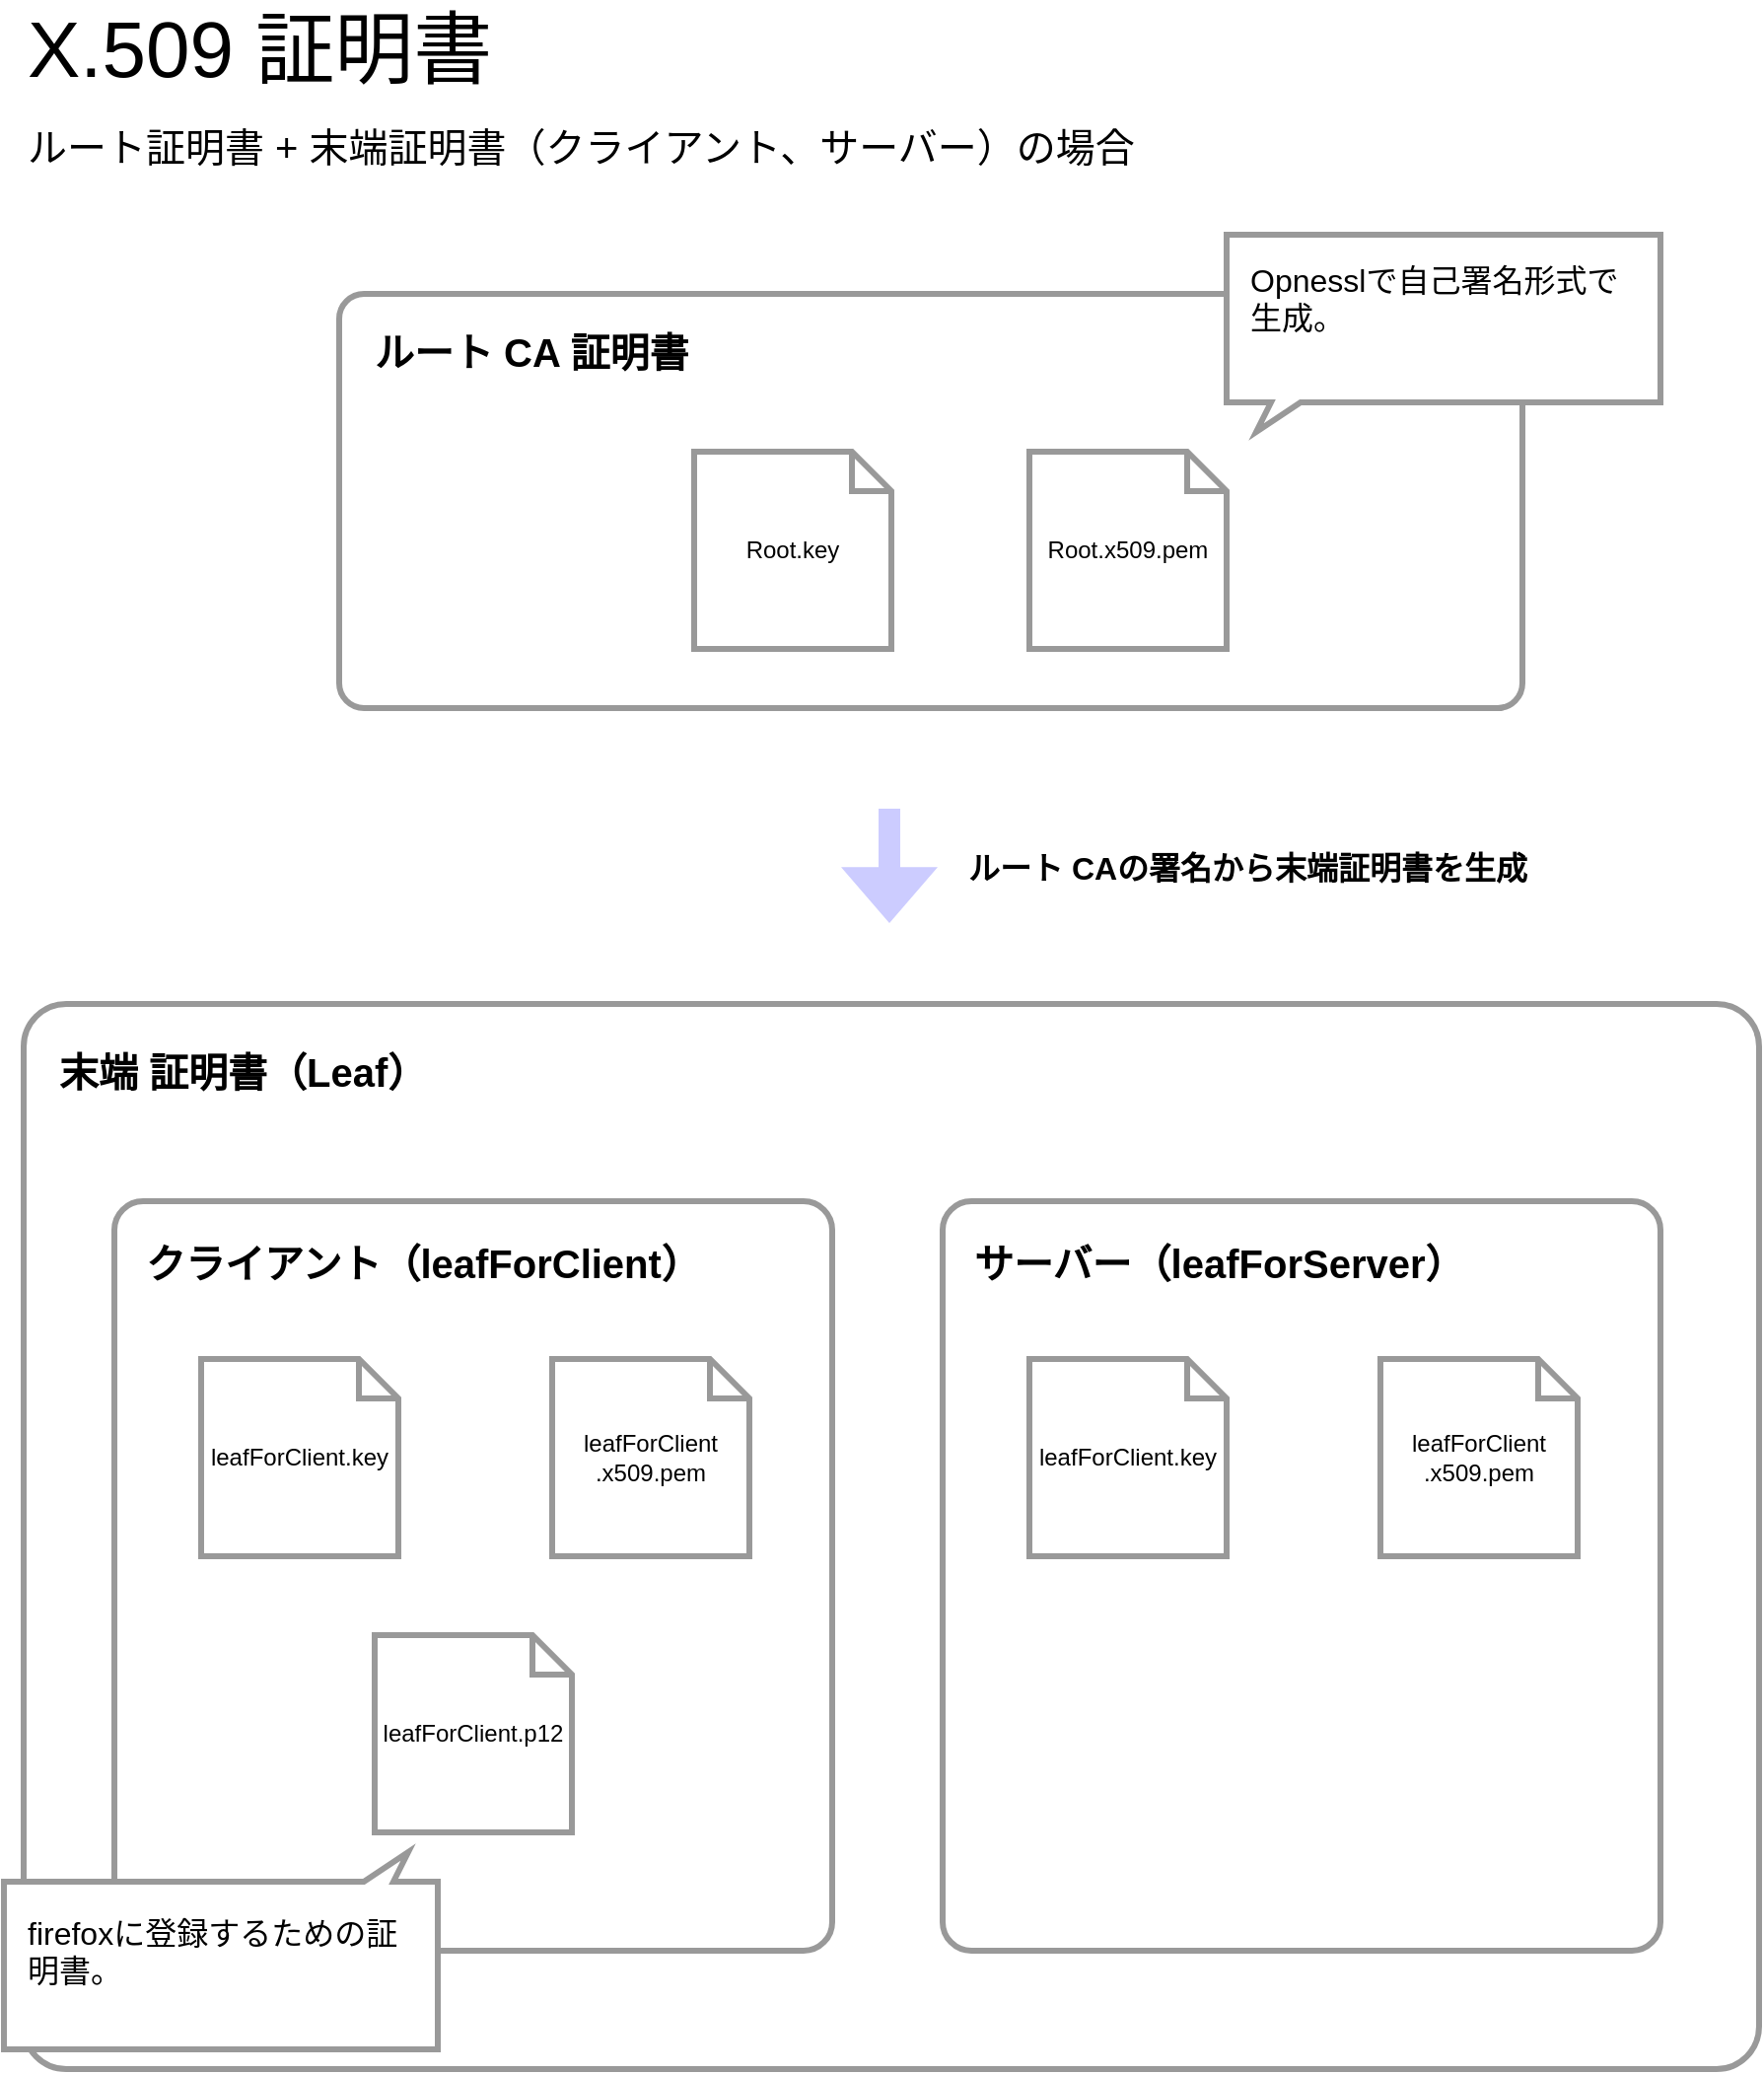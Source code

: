 <mxfile version="16.3.0" type="device" pages="2"><diagram id="Uni6EVD2hL0VL62BNWcF" name="生成"><mxGraphModel dx="1432" dy="849" grid="1" gridSize="10" guides="1" tooltips="1" connect="1" arrows="1" fold="1" page="1" pageScale="1" pageWidth="1920" pageHeight="1200" math="0" shadow="0"><root><mxCell id="0"/><mxCell id="1" parent="0"/><mxCell id="rpMDcDkNCgTwZLalgtcX-12" value="" style="rounded=1;whiteSpace=wrap;html=1;fontSize=20;fillColor=none;arcSize=4;strokeWidth=3;strokeColor=#999999;" vertex="1" parent="1"><mxGeometry x="126" y="650" width="364" height="380" as="geometry"/></mxCell><mxCell id="rpMDcDkNCgTwZLalgtcX-1" value="X.509 証明書" style="text;html=1;strokeColor=none;fillColor=none;align=left;verticalAlign=middle;whiteSpace=wrap;rounded=0;fontSize=40;" vertex="1" parent="1"><mxGeometry x="80" y="50" width="430" height="30" as="geometry"/></mxCell><mxCell id="rpMDcDkNCgTwZLalgtcX-2" value="ルート証明書 + 末端証明書（クライアント、サーバー）の場合" style="text;html=1;strokeColor=none;fillColor=none;align=left;verticalAlign=middle;whiteSpace=wrap;rounded=0;fontSize=20;" vertex="1" parent="1"><mxGeometry x="80" y="100" width="610" height="30" as="geometry"/></mxCell><mxCell id="rpMDcDkNCgTwZLalgtcX-3" value="" style="rounded=1;whiteSpace=wrap;html=1;fontSize=20;fillColor=none;arcSize=6;strokeWidth=3;strokeColor=#999999;" vertex="1" parent="1"><mxGeometry x="240" y="190" width="600" height="210" as="geometry"/></mxCell><mxCell id="rpMDcDkNCgTwZLalgtcX-4" value="ルート CA 証明書" style="text;html=1;strokeColor=none;fillColor=none;align=left;verticalAlign=middle;whiteSpace=wrap;rounded=0;fontSize=20;fontStyle=1" vertex="1" parent="1"><mxGeometry x="256" y="204" width="240" height="30" as="geometry"/></mxCell><mxCell id="rpMDcDkNCgTwZLalgtcX-6" value="" style="rounded=1;whiteSpace=wrap;html=1;fontSize=20;fillColor=none;arcSize=4;strokeWidth=3;strokeColor=#999999;movable=1;resizable=1;rotatable=1;deletable=1;editable=1;connectable=1;" vertex="1" parent="1"><mxGeometry x="80" y="550" width="880" height="540" as="geometry"/></mxCell><mxCell id="rpMDcDkNCgTwZLalgtcX-7" value="末端 証明書（Leaf）" style="text;html=1;strokeColor=none;fillColor=none;align=left;verticalAlign=middle;whiteSpace=wrap;rounded=0;fontSize=20;fontStyle=1" vertex="1" parent="1"><mxGeometry x="96" y="569" width="240" height="30" as="geometry"/></mxCell><mxCell id="rpMDcDkNCgTwZLalgtcX-9" value="Root.key" style="shape=note;size=20;whiteSpace=wrap;html=1;labelBackgroundColor=none;labelBorderColor=none;fontSize=12;strokeColor=#999999;strokeWidth=3;fillColor=default;" vertex="1" parent="1"><mxGeometry x="420" y="270" width="100" height="100" as="geometry"/></mxCell><mxCell id="rpMDcDkNCgTwZLalgtcX-10" value="Root.x509.pem" style="shape=note;size=20;whiteSpace=wrap;html=1;labelBackgroundColor=none;labelBorderColor=none;fontSize=12;strokeColor=#999999;strokeWidth=3;fillColor=default;" vertex="1" parent="1"><mxGeometry x="590" y="270" width="100" height="100" as="geometry"/></mxCell><mxCell id="rpMDcDkNCgTwZLalgtcX-11" value="leafForClient.key" style="shape=note;size=20;whiteSpace=wrap;html=1;labelBackgroundColor=none;labelBorderColor=none;fontSize=12;strokeColor=#999999;strokeWidth=3;fillColor=default;" vertex="1" parent="1"><mxGeometry x="170" y="730" width="100" height="100" as="geometry"/></mxCell><mxCell id="rpMDcDkNCgTwZLalgtcX-13" value="クライアント（leafForClient）" style="text;html=1;strokeColor=none;fillColor=none;align=left;verticalAlign=middle;whiteSpace=wrap;rounded=0;fontSize=20;fontStyle=1" vertex="1" parent="1"><mxGeometry x="140" y="666" width="310" height="30" as="geometry"/></mxCell><mxCell id="rpMDcDkNCgTwZLalgtcX-14" value="leafForClient.p12" style="shape=note;size=20;whiteSpace=wrap;html=1;labelBackgroundColor=none;labelBorderColor=none;fontSize=12;strokeColor=#999999;strokeWidth=3;fillColor=default;" vertex="1" parent="1"><mxGeometry x="258" y="870" width="100" height="100" as="geometry"/></mxCell><mxCell id="rpMDcDkNCgTwZLalgtcX-15" value="leafForClient&lt;br&gt;.x509.pem" style="shape=note;size=20;whiteSpace=wrap;html=1;labelBackgroundColor=none;labelBorderColor=none;fontSize=12;strokeColor=#999999;strokeWidth=3;fillColor=default;" vertex="1" parent="1"><mxGeometry x="348" y="730" width="100" height="100" as="geometry"/></mxCell><mxCell id="rpMDcDkNCgTwZLalgtcX-16" value="" style="rounded=1;whiteSpace=wrap;html=1;fontSize=20;fillColor=none;arcSize=4;strokeWidth=3;strokeColor=#999999;" vertex="1" parent="1"><mxGeometry x="546" y="650" width="364" height="380" as="geometry"/></mxCell><mxCell id="rpMDcDkNCgTwZLalgtcX-17" value="leafForClient.key" style="shape=note;size=20;whiteSpace=wrap;html=1;labelBackgroundColor=none;labelBorderColor=none;fontSize=12;strokeColor=#999999;strokeWidth=3;fillColor=default;" vertex="1" parent="1"><mxGeometry x="590" y="730" width="100" height="100" as="geometry"/></mxCell><mxCell id="rpMDcDkNCgTwZLalgtcX-18" value="サーバー（leafForServer）" style="text;html=1;strokeColor=none;fillColor=none;align=left;verticalAlign=middle;whiteSpace=wrap;rounded=0;fontSize=20;fontStyle=1" vertex="1" parent="1"><mxGeometry x="560" y="666" width="310" height="30" as="geometry"/></mxCell><mxCell id="rpMDcDkNCgTwZLalgtcX-20" value="leafForClient&lt;br&gt;.x509.pem" style="shape=note;size=20;whiteSpace=wrap;html=1;labelBackgroundColor=none;labelBorderColor=none;fontSize=12;strokeColor=#999999;strokeWidth=3;fillColor=default;" vertex="1" parent="1"><mxGeometry x="768" y="730" width="100" height="100" as="geometry"/></mxCell><mxCell id="rpMDcDkNCgTwZLalgtcX-25" value="" style="group" vertex="1" connectable="0" parent="1"><mxGeometry x="70" y="980" width="220" height="100" as="geometry"/></mxCell><mxCell id="rpMDcDkNCgTwZLalgtcX-22" value="" style="whiteSpace=wrap;html=1;shape=mxgraph.basic.rectCallout;dx=30;dy=15;boundedLbl=1;labelBackgroundColor=none;labelBorderColor=none;fontSize=12;strokeColor=#999999;strokeWidth=3;fillColor=default;direction=west;portConstraint=none;" vertex="1" parent="rpMDcDkNCgTwZLalgtcX-25"><mxGeometry width="220" height="100" as="geometry"/></mxCell><mxCell id="rpMDcDkNCgTwZLalgtcX-23" value="firefoxに登録するための証明書。" style="text;html=1;strokeColor=none;fillColor=none;align=left;verticalAlign=top;whiteSpace=wrap;rounded=0;labelBackgroundColor=none;labelBorderColor=none;fontSize=16;" vertex="1" parent="rpMDcDkNCgTwZLalgtcX-25"><mxGeometry x="10" y="25" width="190" height="65" as="geometry"/></mxCell><mxCell id="rpMDcDkNCgTwZLalgtcX-26" value="" style="shape=flexArrow;endArrow=classic;html=1;rounded=0;fontSize=16;endWidth=36;endSize=8.773;strokeWidth=2;fillColor=#CCCCFF;strokeColor=none;" edge="1" parent="1"><mxGeometry width="50" height="50" relative="1" as="geometry"><mxPoint x="519" y="450" as="sourcePoint"/><mxPoint x="519" y="510" as="targetPoint"/></mxGeometry></mxCell><mxCell id="rpMDcDkNCgTwZLalgtcX-27" value="ルート CAの署名から末端証明書を生成" style="text;html=1;strokeColor=none;fillColor=none;align=left;verticalAlign=top;whiteSpace=wrap;rounded=0;labelBackgroundColor=none;labelBorderColor=none;fontSize=16;fontStyle=1" vertex="1" parent="1"><mxGeometry x="557" y="465" width="340" height="40" as="geometry"/></mxCell><mxCell id="rpMDcDkNCgTwZLalgtcX-28" value="" style="group" vertex="1" connectable="0" parent="1"><mxGeometry x="690" y="160" width="220" height="100" as="geometry"/></mxCell><mxCell id="rpMDcDkNCgTwZLalgtcX-29" value="" style="whiteSpace=wrap;html=1;shape=mxgraph.basic.rectCallout;dx=30;dy=15;boundedLbl=1;labelBackgroundColor=none;labelBorderColor=none;fontSize=12;strokeColor=#999999;strokeWidth=3;fillColor=default;direction=east;portConstraint=none;" vertex="1" parent="rpMDcDkNCgTwZLalgtcX-28"><mxGeometry width="220" height="100" as="geometry"/></mxCell><mxCell id="rpMDcDkNCgTwZLalgtcX-30" value="Opnesslで自己署名形式で生成。" style="text;html=1;strokeColor=none;fillColor=none;align=left;verticalAlign=top;whiteSpace=wrap;rounded=0;labelBackgroundColor=none;labelBorderColor=none;fontSize=16;" vertex="1" parent="rpMDcDkNCgTwZLalgtcX-28"><mxGeometry x="10" y="7" width="190" height="65" as="geometry"/></mxCell></root></mxGraphModel></diagram><diagram id="XVBNa0uROeJfJ_reZ1lr" name="暗号化通信"><mxGraphModel dx="1953" dy="1158" grid="1" gridSize="10" guides="1" tooltips="1" connect="1" arrows="1" fold="1" page="1" pageScale="1" pageWidth="1920" pageHeight="1200" math="0" shadow="0"><root><mxCell id="1N9p4psHEQgbn4d4TJqB-0"/><mxCell id="1N9p4psHEQgbn4d4TJqB-1" parent="1N9p4psHEQgbn4d4TJqB-0"/><mxCell id="tqGNTK-Sl49XqXKXNZze-0" value="" style="rounded=1;whiteSpace=wrap;html=1;fontSize=20;fillColor=none;arcSize=2;strokeWidth=3;strokeColor=#999999;movable=1;resizable=1;rotatable=1;deletable=1;editable=1;connectable=1;" vertex="1" parent="1N9p4psHEQgbn4d4TJqB-1"><mxGeometry x="80" y="170" width="1015" height="890" as="geometry"/></mxCell><mxCell id="z9SzPoR0X-p6zCD37E8h-0" value="暗号化通信" style="text;html=1;strokeColor=none;fillColor=none;align=left;verticalAlign=middle;whiteSpace=wrap;rounded=0;fontSize=40;" vertex="1" parent="1N9p4psHEQgbn4d4TJqB-1"><mxGeometry x="80" y="50" width="430" height="30" as="geometry"/></mxCell><mxCell id="QLO9SnVjNkr3FgatMIqJ-0" value="ルート証明書 + 末端証明書（クライアント、サーバー）の場合" style="text;html=1;strokeColor=none;fillColor=none;align=left;verticalAlign=middle;whiteSpace=wrap;rounded=0;fontSize=20;" vertex="1" parent="1N9p4psHEQgbn4d4TJqB-1"><mxGeometry x="80" y="100" width="610" height="30" as="geometry"/></mxCell><mxCell id="vHyYIDxKRjyaV4FXYJ3S-0" value="TLS ハンドシェイク" style="text;html=1;strokeColor=none;fillColor=none;align=left;verticalAlign=middle;whiteSpace=wrap;rounded=0;fontSize=20;fontStyle=1" vertex="1" parent="1N9p4psHEQgbn4d4TJqB-1"><mxGeometry x="105" y="189" width="240" height="30" as="geometry"/></mxCell><mxCell id="vHyYIDxKRjyaV4FXYJ3S-2" value="" style="shape=image;html=1;verticalAlign=top;verticalLabelPosition=bottom;labelBackgroundColor=#ffffff;imageAspect=0;aspect=fixed;image=https://cdn2.iconfinder.com/data/icons/browsers/Firefox.png;labelBorderColor=none;fontSize=16;strokeColor=#999999;strokeWidth=3;fillColor=default;" vertex="1" parent="1N9p4psHEQgbn4d4TJqB-1"><mxGeometry x="190" y="310" width="88" height="88" as="geometry"/></mxCell><mxCell id="vHyYIDxKRjyaV4FXYJ3S-3" value="" style="sketch=0;points=[[0.015,0.015,0],[0.985,0.015,0],[0.985,0.985,0],[0.015,0.985,0],[0.25,0,0],[0.5,0,0],[0.75,0,0],[1,0.25,0],[1,0.5,0],[1,0.75,0],[0.75,1,0],[0.5,1,0],[0.25,1,0],[0,0.75,0],[0,0.5,0],[0,0.25,0]];verticalLabelPosition=bottom;html=1;verticalAlign=top;aspect=fixed;align=center;pointerEvents=1;shape=mxgraph.cisco19.secure_server;fillColor=#005073;strokeColor=none;labelBackgroundColor=none;labelBorderColor=none;fontSize=16;" vertex="1" parent="1N9p4psHEQgbn4d4TJqB-1"><mxGeometry x="910" y="310" width="49.5" height="90" as="geometry"/></mxCell><mxCell id="vHyYIDxKRjyaV4FXYJ3S-6" value="" style="endArrow=none;html=1;rounded=0;fontSize=16;strokeWidth=10;fillColor=#CCCCFF;strokeColor=#999999;" edge="1" parent="1N9p4psHEQgbn4d4TJqB-1"><mxGeometry width="50" height="50" relative="1" as="geometry"><mxPoint x="228" y="1000" as="sourcePoint"/><mxPoint x="228.29" y="410" as="targetPoint"/></mxGeometry></mxCell><mxCell id="vHyYIDxKRjyaV4FXYJ3S-7" value="" style="endArrow=none;html=1;rounded=0;fontSize=16;strokeWidth=10;fillColor=#CCCCFF;strokeColor=#999999;" edge="1" parent="1N9p4psHEQgbn4d4TJqB-1"><mxGeometry width="50" height="50" relative="1" as="geometry"><mxPoint x="933" y="1000" as="sourcePoint"/><mxPoint x="933.29" y="410" as="targetPoint"/></mxGeometry></mxCell><mxCell id="FZvhSg26hzIEo_Hh5nU6-1" value="" style="endArrow=classic;html=1;rounded=0;fontSize=3;strokeColor=#000000;strokeWidth=4;fillColor=#CCCCFF;" edge="1" parent="1N9p4psHEQgbn4d4TJqB-1"><mxGeometry width="50" height="50" relative="1" as="geometry"><mxPoint x="290" y="450" as="sourcePoint"/><mxPoint x="880" y="450" as="targetPoint"/></mxGeometry></mxCell><mxCell id="zjatowziomSHAWn9VnEn-0" value="Client Hello" style="text;html=1;strokeColor=none;fillColor=none;align=left;verticalAlign=top;whiteSpace=wrap;rounded=0;labelBackgroundColor=none;labelBorderColor=none;fontSize=18;fontStyle=1;fontColor=#FF6666;" vertex="1" parent="1N9p4psHEQgbn4d4TJqB-1"><mxGeometry x="510" y="415" width="340" height="36" as="geometry"/></mxCell><mxCell id="zjatowziomSHAWn9VnEn-1" value="" style="endArrow=classic;html=1;rounded=0;fontSize=3;strokeColor=#000000;strokeWidth=4;fillColor=#CCCCFF;" edge="1" parent="1N9p4psHEQgbn4d4TJqB-1"><mxGeometry width="50" height="50" relative="1" as="geometry"><mxPoint x="880" y="570" as="sourcePoint"/><mxPoint x="280" y="570" as="targetPoint"/></mxGeometry></mxCell><mxCell id="zjatowziomSHAWn9VnEn-2" value="Server Hello&lt;br&gt;Certificate&lt;br&gt;Server Hello Done" style="text;html=1;strokeColor=none;fillColor=none;align=left;verticalAlign=top;whiteSpace=wrap;rounded=0;labelBackgroundColor=none;labelBorderColor=none;fontSize=18;fontStyle=1;fontColor=#FF6666;" vertex="1" parent="1N9p4psHEQgbn4d4TJqB-1"><mxGeometry x="510" y="494" width="340" height="96" as="geometry"/></mxCell><mxCell id="zjatowziomSHAWn9VnEn-3" value="" style="endArrow=classic;html=1;rounded=0;fontSize=3;strokeColor=#000000;strokeWidth=4;fillColor=#CCCCFF;" edge="1" parent="1N9p4psHEQgbn4d4TJqB-1"><mxGeometry width="50" height="50" relative="1" as="geometry"><mxPoint x="290" y="700" as="sourcePoint"/><mxPoint x="880.0" y="700" as="targetPoint"/></mxGeometry></mxCell><mxCell id="zjatowziomSHAWn9VnEn-4" value="ClietnKeyExchange&lt;br&gt;Certificate&lt;br&gt;ChangeCipherSpec&lt;br&gt;Finished" style="text;html=1;strokeColor=none;fillColor=none;align=left;verticalAlign=top;whiteSpace=wrap;rounded=0;labelBackgroundColor=none;labelBorderColor=none;fontSize=18;fontStyle=1;fontColor=#FF6666;" vertex="1" parent="1N9p4psHEQgbn4d4TJqB-1"><mxGeometry x="510" y="599" width="340" height="96" as="geometry"/></mxCell><mxCell id="zjatowziomSHAWn9VnEn-5" value="" style="endArrow=classic;html=1;rounded=0;fontSize=3;strokeColor=#000000;strokeWidth=4;fillColor=#CCCCFF;" edge="1" parent="1N9p4psHEQgbn4d4TJqB-1"><mxGeometry width="50" height="50" relative="1" as="geometry"><mxPoint x="880" y="788" as="sourcePoint"/><mxPoint x="280" y="788" as="targetPoint"/></mxGeometry></mxCell><mxCell id="zjatowziomSHAWn9VnEn-6" value="ChangeCipherSpec&lt;br&gt;Finished" style="text;html=1;strokeColor=none;fillColor=none;align=left;verticalAlign=top;whiteSpace=wrap;rounded=0;labelBackgroundColor=none;labelBorderColor=none;fontSize=18;fontStyle=1;fontColor=#FF6666;" vertex="1" parent="1N9p4psHEQgbn4d4TJqB-1"><mxGeometry x="510" y="729" width="340" height="61" as="geometry"/></mxCell><mxCell id="zjatowziomSHAWn9VnEn-7" value="" style="endArrow=classic;html=1;rounded=0;fontSize=3;strokeColor=#000000;strokeWidth=4;fillColor=#CCCCFF;" edge="1" parent="1N9p4psHEQgbn4d4TJqB-1"><mxGeometry width="50" height="50" relative="1" as="geometry"><mxPoint x="290" y="857" as="sourcePoint"/><mxPoint x="880" y="857" as="targetPoint"/></mxGeometry></mxCell><mxCell id="zjatowziomSHAWn9VnEn-8" value="Application Data" style="text;html=1;strokeColor=none;fillColor=none;align=left;verticalAlign=top;whiteSpace=wrap;rounded=0;labelBackgroundColor=none;labelBorderColor=none;fontSize=18;fontStyle=1;fontColor=#FF6666;" vertex="1" parent="1N9p4psHEQgbn4d4TJqB-1"><mxGeometry x="510" y="819" width="340" height="41" as="geometry"/></mxCell><mxCell id="zjatowziomSHAWn9VnEn-9" value="" style="endArrow=classic;html=1;rounded=0;fontSize=3;strokeColor=#000000;strokeWidth=4;fillColor=#CCCCFF;" edge="1" parent="1N9p4psHEQgbn4d4TJqB-1"><mxGeometry width="50" height="50" relative="1" as="geometry"><mxPoint x="880" y="924" as="sourcePoint"/><mxPoint x="280" y="924" as="targetPoint"/></mxGeometry></mxCell><mxCell id="zjatowziomSHAWn9VnEn-10" value="Application Data" style="text;html=1;strokeColor=none;fillColor=none;align=left;verticalAlign=top;whiteSpace=wrap;rounded=0;labelBackgroundColor=none;labelBorderColor=none;fontSize=18;fontStyle=1;fontColor=#FF6666;" vertex="1" parent="1N9p4psHEQgbn4d4TJqB-1"><mxGeometry x="510" y="886" width="340" height="41" as="geometry"/></mxCell><mxCell id="Pd1_BEDVhz9FBEGCAdcS-0" value="WEB ブラウザ" style="text;html=1;strokeColor=none;fillColor=none;align=center;verticalAlign=middle;whiteSpace=wrap;rounded=0;labelBackgroundColor=none;labelBorderColor=none;fontSize=16;fontStyle=1" vertex="1" parent="1N9p4psHEQgbn4d4TJqB-1"><mxGeometry x="164" y="273" width="140" height="40" as="geometry"/></mxCell><mxCell id="Pd1_BEDVhz9FBEGCAdcS-1" value="サーバー" style="text;html=1;strokeColor=none;fillColor=none;align=center;verticalAlign=middle;whiteSpace=wrap;rounded=0;labelBackgroundColor=none;labelBorderColor=none;fontSize=16;fontStyle=1" vertex="1" parent="1N9p4psHEQgbn4d4TJqB-1"><mxGeometry x="863" y="273" width="140" height="40" as="geometry"/></mxCell><mxCell id="jgBOzuCRkVaUD1H_FLQ9-0" value="leafForClient.p12" style="shape=note;size=20;whiteSpace=wrap;html=1;labelBackgroundColor=none;labelBorderColor=none;fontSize=12;strokeColor=#999999;strokeWidth=3;fillColor=default;" vertex="1" parent="1N9p4psHEQgbn4d4TJqB-1"><mxGeometry x="115" y="360" width="60" height="60" as="geometry"/></mxCell><mxCell id="UnTQ5T6J7JjnVNE32-8o-0" value="Root.key" style="shape=note;size=20;whiteSpace=wrap;html=1;labelBackgroundColor=none;labelBorderColor=none;fontSize=12;strokeColor=#999999;strokeWidth=3;fillColor=default;" vertex="1" parent="1N9p4psHEQgbn4d4TJqB-1"><mxGeometry x="980" y="230" width="59" height="59" as="geometry"/></mxCell><mxCell id="UnTQ5T6J7JjnVNE32-8o-1" value="Root.x509.pem" style="shape=note;size=20;whiteSpace=wrap;html=1;labelBackgroundColor=none;labelBorderColor=none;fontSize=12;strokeColor=#999999;strokeWidth=3;fillColor=default;" vertex="1" parent="1N9p4psHEQgbn4d4TJqB-1"><mxGeometry x="995" y="280" width="60" height="60" as="geometry"/></mxCell><mxCell id="inH7rs410WuvtHbJkJXl-0" value="leafForClient.key" style="shape=note;size=20;whiteSpace=wrap;html=1;labelBackgroundColor=none;labelBorderColor=none;fontSize=12;strokeColor=#999999;strokeWidth=3;fillColor=default;" vertex="1" parent="1N9p4psHEQgbn4d4TJqB-1"><mxGeometry x="980" y="370" width="60" height="60" as="geometry"/></mxCell><mxCell id="inH7rs410WuvtHbJkJXl-1" value="leafForClient&lt;br&gt;.x509.pem" style="shape=note;size=20;whiteSpace=wrap;html=1;labelBackgroundColor=none;labelBorderColor=none;fontSize=12;strokeColor=#999999;strokeWidth=3;fillColor=default;" vertex="1" parent="1N9p4psHEQgbn4d4TJqB-1"><mxGeometry x="995" y="415" width="60" height="60" as="geometry"/></mxCell></root></mxGraphModel></diagram></mxfile>